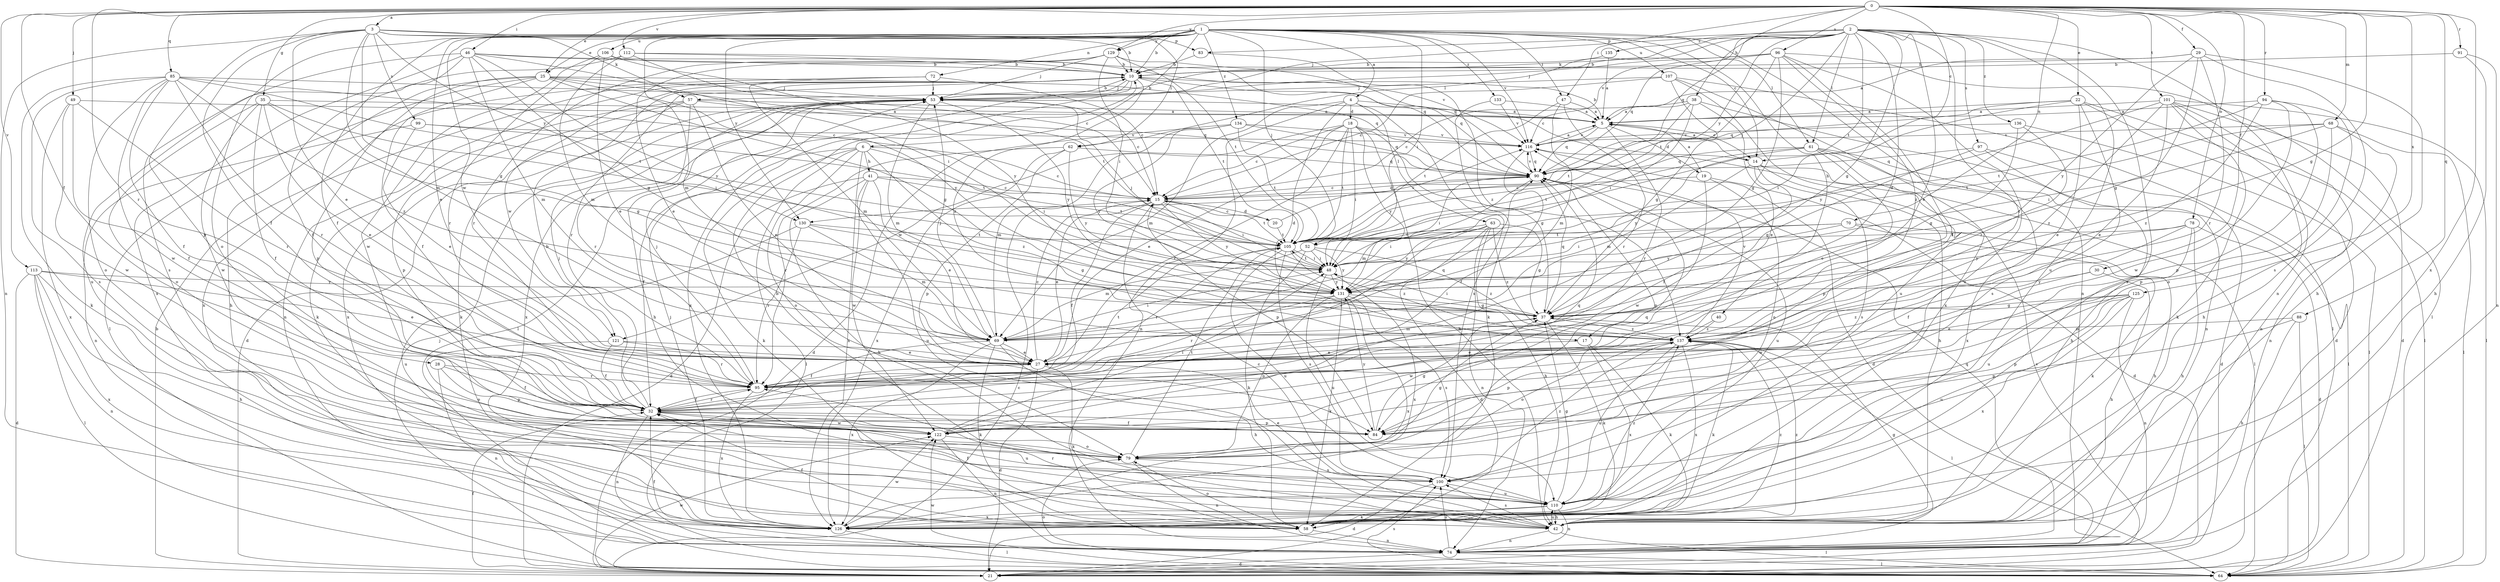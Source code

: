 strict digraph  {
0;
1;
2;
3;
4;
5;
6;
10;
14;
15;
17;
18;
19;
20;
21;
22;
25;
27;
28;
29;
30;
32;
35;
37;
38;
40;
41;
42;
46;
47;
48;
49;
52;
53;
57;
58;
61;
62;
63;
64;
68;
69;
70;
72;
74;
78;
79;
83;
84;
85;
88;
90;
91;
94;
95;
96;
97;
99;
100;
101;
105;
106;
107;
110;
112;
113;
116;
121;
122;
125;
126;
129;
130;
131;
133;
134;
135;
136;
137;
0 -> 3  [label=a];
0 -> 14  [label=c];
0 -> 22  [label=e];
0 -> 25  [label=e];
0 -> 28  [label=f];
0 -> 29  [label=f];
0 -> 30  [label=f];
0 -> 35  [label=g];
0 -> 37  [label=g];
0 -> 38  [label=h];
0 -> 46  [label=i];
0 -> 47  [label=i];
0 -> 49  [label=j];
0 -> 68  [label=m];
0 -> 70  [label=n];
0 -> 78  [label=o];
0 -> 85  [label=q];
0 -> 88  [label=q];
0 -> 91  [label=r];
0 -> 94  [label=r];
0 -> 95  [label=r];
0 -> 96  [label=s];
0 -> 101  [label=t];
0 -> 112  [label=v];
0 -> 113  [label=v];
0 -> 125  [label=x];
0 -> 126  [label=x];
0 -> 129  [label=y];
1 -> 4  [label=a];
1 -> 6  [label=b];
1 -> 10  [label=b];
1 -> 14  [label=c];
1 -> 25  [label=e];
1 -> 27  [label=e];
1 -> 32  [label=f];
1 -> 40  [label=h];
1 -> 47  [label=i];
1 -> 48  [label=i];
1 -> 52  [label=j];
1 -> 61  [label=l];
1 -> 69  [label=m];
1 -> 72  [label=n];
1 -> 74  [label=n];
1 -> 79  [label=o];
1 -> 106  [label=u];
1 -> 107  [label=u];
1 -> 116  [label=v];
1 -> 121  [label=w];
1 -> 129  [label=y];
1 -> 130  [label=y];
1 -> 133  [label=z];
1 -> 134  [label=z];
2 -> 17  [label=d];
2 -> 27  [label=e];
2 -> 37  [label=g];
2 -> 52  [label=j];
2 -> 53  [label=j];
2 -> 57  [label=k];
2 -> 61  [label=l];
2 -> 62  [label=l];
2 -> 74  [label=n];
2 -> 83  [label=p];
2 -> 90  [label=q];
2 -> 95  [label=r];
2 -> 97  [label=s];
2 -> 105  [label=t];
2 -> 110  [label=u];
2 -> 116  [label=v];
2 -> 126  [label=x];
2 -> 130  [label=y];
2 -> 135  [label=z];
2 -> 136  [label=z];
3 -> 10  [label=b];
3 -> 27  [label=e];
3 -> 32  [label=f];
3 -> 37  [label=g];
3 -> 57  [label=k];
3 -> 62  [label=l];
3 -> 69  [label=m];
3 -> 74  [label=n];
3 -> 83  [label=p];
3 -> 84  [label=p];
3 -> 99  [label=s];
3 -> 130  [label=y];
4 -> 14  [label=c];
4 -> 17  [label=d];
4 -> 18  [label=d];
4 -> 63  [label=l];
4 -> 69  [label=m];
4 -> 74  [label=n];
4 -> 100  [label=s];
5 -> 10  [label=b];
5 -> 14  [label=c];
5 -> 19  [label=d];
5 -> 90  [label=q];
5 -> 95  [label=r];
5 -> 116  [label=v];
6 -> 15  [label=c];
6 -> 32  [label=f];
6 -> 41  [label=h];
6 -> 48  [label=i];
6 -> 58  [label=k];
6 -> 64  [label=l];
6 -> 79  [label=o];
6 -> 126  [label=x];
6 -> 137  [label=z];
10 -> 53  [label=j];
10 -> 64  [label=l];
10 -> 74  [label=n];
10 -> 90  [label=q];
10 -> 95  [label=r];
10 -> 105  [label=t];
10 -> 121  [label=w];
10 -> 126  [label=x];
10 -> 137  [label=z];
14 -> 5  [label=a];
14 -> 32  [label=f];
14 -> 42  [label=h];
14 -> 64  [label=l];
14 -> 69  [label=m];
14 -> 100  [label=s];
15 -> 20  [label=d];
15 -> 27  [label=e];
15 -> 32  [label=f];
15 -> 48  [label=i];
15 -> 84  [label=p];
15 -> 90  [label=q];
15 -> 105  [label=t];
15 -> 131  [label=y];
17 -> 27  [label=e];
17 -> 58  [label=k];
17 -> 126  [label=x];
18 -> 15  [label=c];
18 -> 27  [label=e];
18 -> 37  [label=g];
18 -> 42  [label=h];
18 -> 48  [label=i];
18 -> 95  [label=r];
18 -> 105  [label=t];
18 -> 116  [label=v];
18 -> 121  [label=w];
18 -> 131  [label=y];
19 -> 5  [label=a];
19 -> 15  [label=c];
19 -> 21  [label=d];
19 -> 79  [label=o];
19 -> 122  [label=w];
20 -> 15  [label=c];
20 -> 105  [label=t];
20 -> 116  [label=v];
21 -> 10  [label=b];
21 -> 15  [label=c];
21 -> 32  [label=f];
21 -> 116  [label=v];
21 -> 122  [label=w];
22 -> 5  [label=a];
22 -> 21  [label=d];
22 -> 27  [label=e];
22 -> 48  [label=i];
22 -> 64  [label=l];
22 -> 90  [label=q];
22 -> 100  [label=s];
25 -> 32  [label=f];
25 -> 37  [label=g];
25 -> 42  [label=h];
25 -> 53  [label=j];
25 -> 64  [label=l];
25 -> 84  [label=p];
25 -> 90  [label=q];
25 -> 105  [label=t];
25 -> 131  [label=y];
27 -> 15  [label=c];
27 -> 21  [label=d];
27 -> 58  [label=k];
27 -> 90  [label=q];
27 -> 95  [label=r];
28 -> 32  [label=f];
28 -> 74  [label=n];
28 -> 84  [label=p];
28 -> 95  [label=r];
29 -> 5  [label=a];
29 -> 10  [label=b];
29 -> 37  [label=g];
29 -> 42  [label=h];
29 -> 95  [label=r];
29 -> 100  [label=s];
29 -> 131  [label=y];
30 -> 42  [label=h];
30 -> 122  [label=w];
30 -> 131  [label=y];
32 -> 10  [label=b];
32 -> 53  [label=j];
32 -> 74  [label=n];
32 -> 84  [label=p];
32 -> 95  [label=r];
32 -> 110  [label=u];
32 -> 122  [label=w];
35 -> 5  [label=a];
35 -> 27  [label=e];
35 -> 32  [label=f];
35 -> 37  [label=g];
35 -> 48  [label=i];
35 -> 79  [label=o];
35 -> 122  [label=w];
37 -> 48  [label=i];
37 -> 58  [label=k];
37 -> 69  [label=m];
37 -> 90  [label=q];
37 -> 137  [label=z];
38 -> 5  [label=a];
38 -> 15  [label=c];
38 -> 27  [label=e];
38 -> 48  [label=i];
38 -> 74  [label=n];
38 -> 105  [label=t];
40 -> 122  [label=w];
40 -> 137  [label=z];
41 -> 15  [label=c];
41 -> 21  [label=d];
41 -> 27  [label=e];
41 -> 42  [label=h];
41 -> 105  [label=t];
41 -> 110  [label=u];
41 -> 122  [label=w];
42 -> 15  [label=c];
42 -> 64  [label=l];
42 -> 74  [label=n];
42 -> 95  [label=r];
42 -> 100  [label=s];
42 -> 110  [label=u];
42 -> 137  [label=z];
46 -> 10  [label=b];
46 -> 32  [label=f];
46 -> 37  [label=g];
46 -> 48  [label=i];
46 -> 69  [label=m];
46 -> 110  [label=u];
46 -> 116  [label=v];
46 -> 126  [label=x];
46 -> 131  [label=y];
47 -> 5  [label=a];
47 -> 69  [label=m];
47 -> 95  [label=r];
47 -> 105  [label=t];
48 -> 53  [label=j];
48 -> 105  [label=t];
48 -> 110  [label=u];
48 -> 126  [label=x];
48 -> 131  [label=y];
49 -> 5  [label=a];
49 -> 32  [label=f];
49 -> 95  [label=r];
49 -> 122  [label=w];
49 -> 126  [label=x];
52 -> 48  [label=i];
52 -> 58  [label=k];
52 -> 69  [label=m];
52 -> 131  [label=y];
52 -> 137  [label=z];
53 -> 5  [label=a];
53 -> 10  [label=b];
53 -> 15  [label=c];
53 -> 21  [label=d];
53 -> 42  [label=h];
53 -> 58  [label=k];
53 -> 69  [label=m];
53 -> 126  [label=x];
53 -> 131  [label=y];
57 -> 5  [label=a];
57 -> 27  [label=e];
57 -> 58  [label=k];
57 -> 84  [label=p];
57 -> 90  [label=q];
57 -> 95  [label=r];
57 -> 126  [label=x];
58 -> 32  [label=f];
58 -> 74  [label=n];
58 -> 79  [label=o];
58 -> 137  [label=z];
61 -> 27  [label=e];
61 -> 64  [label=l];
61 -> 84  [label=p];
61 -> 90  [label=q];
61 -> 105  [label=t];
61 -> 126  [label=x];
61 -> 131  [label=y];
62 -> 84  [label=p];
62 -> 90  [label=q];
62 -> 95  [label=r];
62 -> 126  [label=x];
62 -> 131  [label=y];
63 -> 21  [label=d];
63 -> 37  [label=g];
63 -> 42  [label=h];
63 -> 48  [label=i];
63 -> 74  [label=n];
63 -> 95  [label=r];
63 -> 105  [label=t];
63 -> 131  [label=y];
63 -> 137  [label=z];
64 -> 53  [label=j];
64 -> 79  [label=o];
64 -> 100  [label=s];
64 -> 122  [label=w];
68 -> 48  [label=i];
68 -> 64  [label=l];
68 -> 74  [label=n];
68 -> 84  [label=p];
68 -> 105  [label=t];
68 -> 116  [label=v];
69 -> 27  [label=e];
69 -> 32  [label=f];
69 -> 42  [label=h];
69 -> 48  [label=i];
69 -> 53  [label=j];
69 -> 58  [label=k];
69 -> 126  [label=x];
70 -> 42  [label=h];
70 -> 48  [label=i];
70 -> 58  [label=k];
70 -> 105  [label=t];
70 -> 131  [label=y];
72 -> 15  [label=c];
72 -> 53  [label=j];
72 -> 69  [label=m];
72 -> 126  [label=x];
74 -> 21  [label=d];
74 -> 32  [label=f];
74 -> 37  [label=g];
74 -> 64  [label=l];
74 -> 90  [label=q];
74 -> 100  [label=s];
78 -> 21  [label=d];
78 -> 32  [label=f];
78 -> 42  [label=h];
78 -> 105  [label=t];
78 -> 110  [label=u];
78 -> 131  [label=y];
79 -> 37  [label=g];
79 -> 74  [label=n];
79 -> 90  [label=q];
79 -> 100  [label=s];
79 -> 105  [label=t];
83 -> 10  [label=b];
83 -> 137  [label=z];
84 -> 32  [label=f];
84 -> 37  [label=g];
84 -> 131  [label=y];
85 -> 15  [label=c];
85 -> 32  [label=f];
85 -> 53  [label=j];
85 -> 58  [label=k];
85 -> 79  [label=o];
85 -> 95  [label=r];
85 -> 100  [label=s];
85 -> 105  [label=t];
85 -> 122  [label=w];
85 -> 137  [label=z];
88 -> 42  [label=h];
88 -> 64  [label=l];
88 -> 69  [label=m];
88 -> 84  [label=p];
90 -> 15  [label=c];
90 -> 48  [label=i];
90 -> 69  [label=m];
90 -> 84  [label=p];
90 -> 110  [label=u];
90 -> 116  [label=v];
91 -> 10  [label=b];
91 -> 42  [label=h];
91 -> 74  [label=n];
94 -> 5  [label=a];
94 -> 79  [label=o];
94 -> 84  [label=p];
94 -> 105  [label=t];
94 -> 122  [label=w];
94 -> 137  [label=z];
95 -> 32  [label=f];
95 -> 53  [label=j];
95 -> 105  [label=t];
95 -> 126  [label=x];
96 -> 10  [label=b];
96 -> 32  [label=f];
96 -> 37  [label=g];
96 -> 53  [label=j];
96 -> 64  [label=l];
96 -> 90  [label=q];
96 -> 105  [label=t];
96 -> 110  [label=u];
96 -> 137  [label=z];
97 -> 21  [label=d];
97 -> 37  [label=g];
97 -> 42  [label=h];
97 -> 90  [label=q];
99 -> 27  [label=e];
99 -> 74  [label=n];
99 -> 105  [label=t];
99 -> 116  [label=v];
100 -> 21  [label=d];
100 -> 27  [label=e];
100 -> 110  [label=u];
100 -> 137  [label=z];
101 -> 5  [label=a];
101 -> 21  [label=d];
101 -> 27  [label=e];
101 -> 42  [label=h];
101 -> 58  [label=k];
101 -> 64  [label=l];
101 -> 74  [label=n];
101 -> 131  [label=y];
101 -> 137  [label=z];
105 -> 48  [label=i];
105 -> 95  [label=r];
105 -> 100  [label=s];
105 -> 110  [label=u];
105 -> 137  [label=z];
106 -> 10  [label=b];
106 -> 27  [label=e];
106 -> 95  [label=r];
106 -> 122  [label=w];
106 -> 131  [label=y];
107 -> 15  [label=c];
107 -> 37  [label=g];
107 -> 53  [label=j];
107 -> 64  [label=l];
107 -> 110  [label=u];
107 -> 126  [label=x];
110 -> 10  [label=b];
110 -> 32  [label=f];
110 -> 37  [label=g];
110 -> 42  [label=h];
110 -> 58  [label=k];
110 -> 74  [label=n];
110 -> 126  [label=x];
110 -> 137  [label=z];
112 -> 10  [label=b];
112 -> 15  [label=c];
112 -> 69  [label=m];
112 -> 90  [label=q];
112 -> 100  [label=s];
113 -> 21  [label=d];
113 -> 27  [label=e];
113 -> 42  [label=h];
113 -> 64  [label=l];
113 -> 74  [label=n];
113 -> 126  [label=x];
113 -> 131  [label=y];
116 -> 5  [label=a];
116 -> 21  [label=d];
116 -> 32  [label=f];
116 -> 90  [label=q];
121 -> 27  [label=e];
121 -> 32  [label=f];
121 -> 79  [label=o];
121 -> 95  [label=r];
122 -> 48  [label=i];
122 -> 74  [label=n];
122 -> 79  [label=o];
122 -> 90  [label=q];
125 -> 27  [label=e];
125 -> 37  [label=g];
125 -> 74  [label=n];
125 -> 84  [label=p];
125 -> 110  [label=u];
125 -> 126  [label=x];
125 -> 137  [label=z];
126 -> 53  [label=j];
126 -> 64  [label=l];
126 -> 122  [label=w];
129 -> 10  [label=b];
129 -> 27  [label=e];
129 -> 48  [label=i];
129 -> 53  [label=j];
129 -> 90  [label=q];
129 -> 95  [label=r];
129 -> 105  [label=t];
130 -> 37  [label=g];
130 -> 69  [label=m];
130 -> 95  [label=r];
130 -> 105  [label=t];
130 -> 110  [label=u];
131 -> 37  [label=g];
131 -> 58  [label=k];
131 -> 79  [label=o];
131 -> 95  [label=r];
131 -> 100  [label=s];
131 -> 126  [label=x];
133 -> 5  [label=a];
133 -> 58  [label=k];
133 -> 116  [label=v];
134 -> 21  [label=d];
134 -> 69  [label=m];
134 -> 90  [label=q];
134 -> 105  [label=t];
134 -> 116  [label=v];
134 -> 131  [label=y];
135 -> 5  [label=a];
135 -> 10  [label=b];
136 -> 37  [label=g];
136 -> 64  [label=l];
136 -> 116  [label=v];
136 -> 137  [label=z];
137 -> 27  [label=e];
137 -> 58  [label=k];
137 -> 64  [label=l];
137 -> 79  [label=o];
137 -> 84  [label=p];
137 -> 110  [label=u];
137 -> 116  [label=v];
137 -> 126  [label=x];
}
